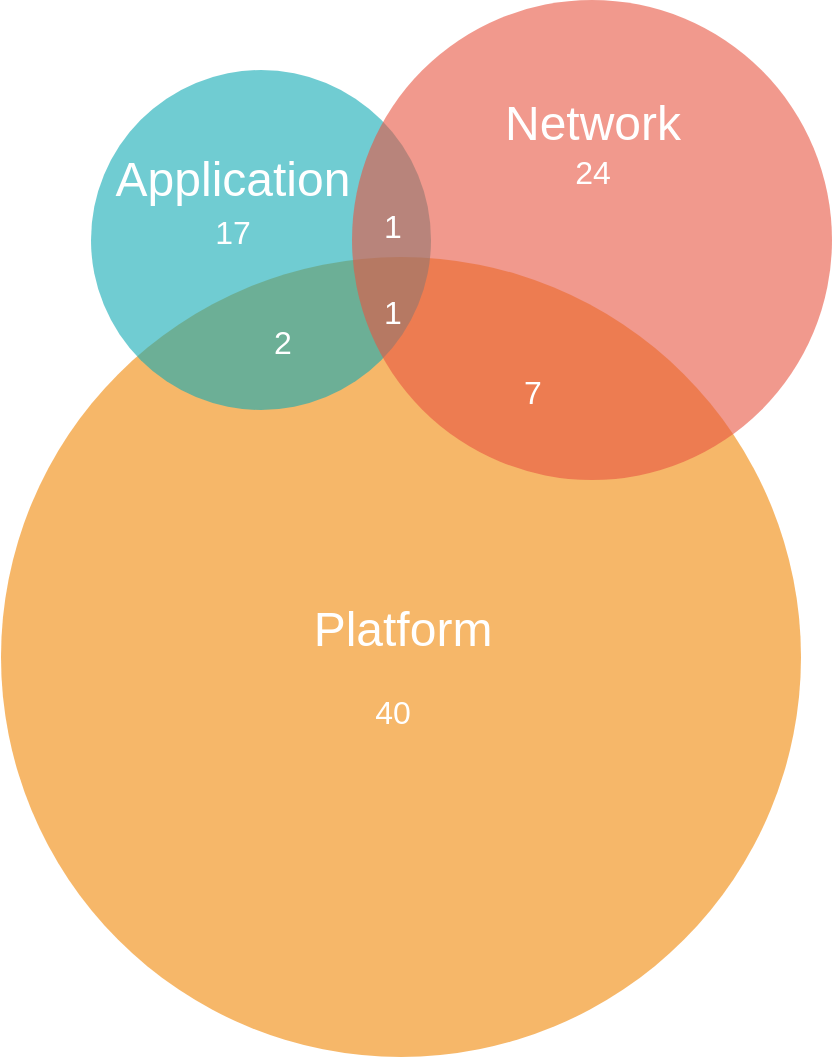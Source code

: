 <mxfile version="14.4.8" type="github">
  <diagram id="3228e29e-7158-1315-38df-8450db1d8a1d" name="Page-1">
    <mxGraphModel dx="2062" dy="1122" grid="1" gridSize="10" guides="1" tooltips="1" connect="1" arrows="1" fold="1" page="1" pageScale="1" pageWidth="1169" pageHeight="827" background="#ffffff" math="0" shadow="0">
      <root>
        <mxCell id="0" />
        <mxCell id="1" parent="0" />
        <mxCell id="21531" value="" style="ellipse;fillColor=#F08705;opacity=60;strokeColor=none;html=1;fontColor=#FFFFFF;aspect=fixed;" parent="1" vertex="1">
          <mxGeometry x="339.5" y="308.5" width="400" height="400" as="geometry" />
        </mxCell>
        <mxCell id="21532" value="" style="ellipse;fillColor=#12AAB5;opacity=60;strokeColor=none;html=1;fontColor=#FFFFFF;aspect=fixed;" parent="1" vertex="1">
          <mxGeometry x="384.5" y="215" width="170" height="170" as="geometry" />
        </mxCell>
        <mxCell id="21533" value="" style="ellipse;fillColor=#e85642;opacity=60;strokeColor=none;html=1;fontColor=#FFFFFF;aspect=fixed;" parent="1" vertex="1">
          <mxGeometry x="515" y="180" width="240" height="240" as="geometry" />
        </mxCell>
        <mxCell id="21534" value="Application" style="text;fontSize=24;align=center;verticalAlign=middle;html=1;fontColor=#FFFFFF;" parent="1" vertex="1">
          <mxGeometry x="360" y="235" width="190" height="70" as="geometry" />
        </mxCell>
        <mxCell id="21536" value="Platform" style="text;fontSize=24;align=center;verticalAlign=middle;html=1;fontColor=#FFFFFF;" parent="1" vertex="1">
          <mxGeometry x="444.5" y="460" width="190" height="70" as="geometry" />
        </mxCell>
        <mxCell id="21539" value="7" style="text;align=center;html=1;fontColor=#FFFFFF;fontSize=16;" parent="1" vertex="1">
          <mxGeometry x="585" y="360" width="40" height="40" as="geometry" />
        </mxCell>
        <mxCell id="21540" value="24" style="text;align=center;html=1;fontColor=#FFFFFF;fontSize=16;" parent="1" vertex="1">
          <mxGeometry x="615" y="250" width="40" height="40" as="geometry" />
        </mxCell>
        <mxCell id="hyes9AVPk7VusDJgzoCF-21540" value="Network" style="text;fontSize=24;align=center;verticalAlign=middle;html=1;fontColor=#FFFFFF;" vertex="1" parent="1">
          <mxGeometry x="540" y="206.5" width="190" height="70" as="geometry" />
        </mxCell>
        <mxCell id="hyes9AVPk7VusDJgzoCF-21541" value="17" style="text;align=center;html=1;fontColor=#FFFFFF;fontSize=16;" vertex="1" parent="1">
          <mxGeometry x="435" y="280" width="40" height="40" as="geometry" />
        </mxCell>
        <mxCell id="hyes9AVPk7VusDJgzoCF-21542" value="40" style="text;align=center;html=1;fontColor=#FFFFFF;fontSize=16;" vertex="1" parent="1">
          <mxGeometry x="515" y="520" width="40" height="40" as="geometry" />
        </mxCell>
        <mxCell id="hyes9AVPk7VusDJgzoCF-21543" value="2" style="text;align=center;html=1;fontColor=#FFFFFF;fontSize=16;" vertex="1" parent="1">
          <mxGeometry x="460" y="335" width="40" height="40" as="geometry" />
        </mxCell>
        <mxCell id="hyes9AVPk7VusDJgzoCF-21544" value="1" style="text;align=center;html=1;fontColor=#FFFFFF;fontSize=16;" vertex="1" parent="1">
          <mxGeometry x="514.5" y="320" width="40" height="40" as="geometry" />
        </mxCell>
        <mxCell id="hyes9AVPk7VusDJgzoCF-21545" value="1" style="text;align=center;html=1;fontColor=#FFFFFF;fontSize=16;" vertex="1" parent="1">
          <mxGeometry x="514.5" y="276.5" width="40" height="40" as="geometry" />
        </mxCell>
      </root>
    </mxGraphModel>
  </diagram>
</mxfile>
